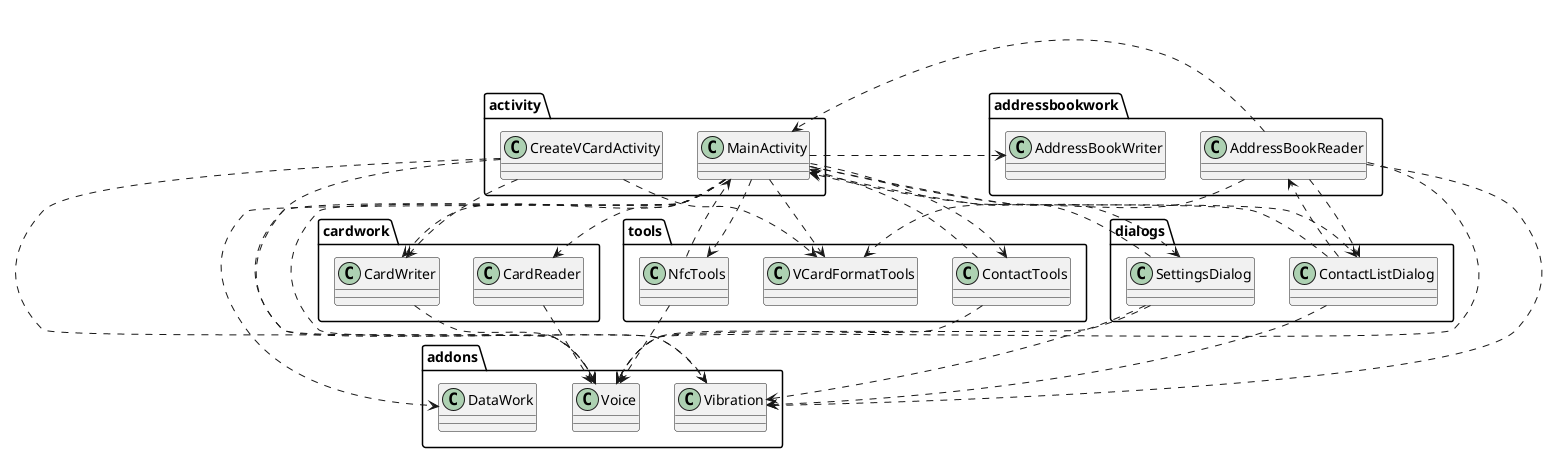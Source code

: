 @startuml
skinparam backgroundColor transparent

class activity.CreateVCardActivity
class activity.MainActivity
class addons.Vibration
class addons.Voice
class addressbookwork.AddressBookReader
class addressbookwork.AddressBookWriter
class cardwork.CardReader
class cardwork.CardWriter
class dialogs.ContactListDialog
class dialogs.SettingsDialog
class tools.ContactTools
class addons.DataWork
class tools.NfcTools
class tools.VCardFormatTools

activity.CreateVCardActivity ..> addons.Vibration
activity.CreateVCardActivity ..> addons.Voice
activity.MainActivity ..> addons.DataWork
activity.CreateVCardActivity ..> cardwork.CardWriter
activity.CreateVCardActivity ..> tools.VCardFormatTools
activity.MainActivity ..> addons.Vibration
activity.MainActivity ..> addons.Voice
activity.MainActivity ..> addressbookwork.AddressBookWriter
activity.MainActivity ..> cardwork.CardReader
activity.MainActivity ..> cardwork.CardWriter
activity.MainActivity ..> dialogs.ContactListDialog
activity.MainActivity ..> dialogs.SettingsDialog
activity.MainActivity ..> tools.ContactTools
activity.MainActivity ..> tools.NfcTools
activity.MainActivity ..> tools.VCardFormatTools
addressbookwork.AddressBookReader ..> activity.MainActivity
addressbookwork.AddressBookReader ..> addons.Vibration
addressbookwork.AddressBookReader ..> addons.Voice
addressbookwork.AddressBookReader ..> dialogs.ContactListDialog
addressbookwork.AddressBookReader ..> tools.VCardFormatTools
cardwork.CardReader ..> addons.Voice
cardwork.CardWriter ..> addons.Voice
dialogs.ContactListDialog ..> activity.MainActivity
dialogs.ContactListDialog ..> addons.Vibration
dialogs.ContactListDialog ..> addressbookwork.AddressBookReader
dialogs.SettingsDialog ..> activity.MainActivity
dialogs.SettingsDialog ..> addons.Vibration
dialogs.SettingsDialog ..> addons.Voice
tools.ContactTools ..> activity.MainActivity
tools.ContactTools ..> addons.Voice
tools.NfcTools ..> activity.MainActivity
tools.NfcTools ..> addons.Voice
@enduml
